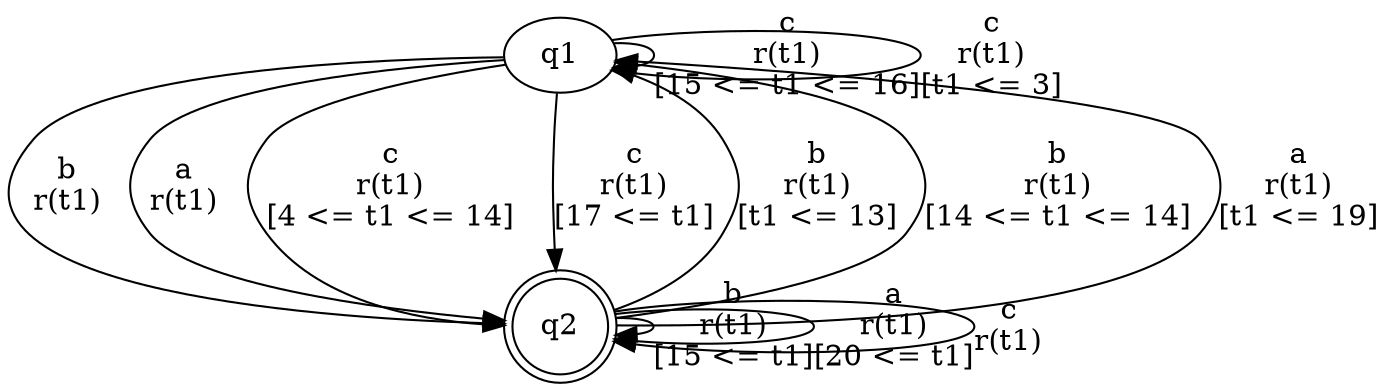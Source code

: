 digraph L {
	qq1[label=q1]
	qq2[label=q2 shape=doublecircle]
	qq1 -> qq2[label="b\nr(t1)\n"]
	qq2 -> qq2[label="b\nr(t1)\n[15 <= t1]"]
	qq2 -> qq1[label="b\nr(t1)\n[t1 <= 13]"]
	qq2 -> qq2[label="a\nr(t1)\n[20 <= t1]"]
	qq2 -> qq1[label="b\nr(t1)\n[14 <= t1 <= 14]"]
	qq2 -> qq1[label="a\nr(t1)\n[t1 <= 19]"]
	qq2 -> qq2[label="c\nr(t1)\n"]
	qq1 -> qq2[label="a\nr(t1)\n"]
	qq1 -> qq1[label="c\nr(t1)\n[15 <= t1 <= 16]"]
	qq1 -> qq2[label="c\nr(t1)\n[4 <= t1 <= 14]"]
	qq1 -> qq2[label="c\nr(t1)\n[17 <= t1]"]
	qq1 -> qq1[label="c\nr(t1)\n[t1 <= 3]"]
}
